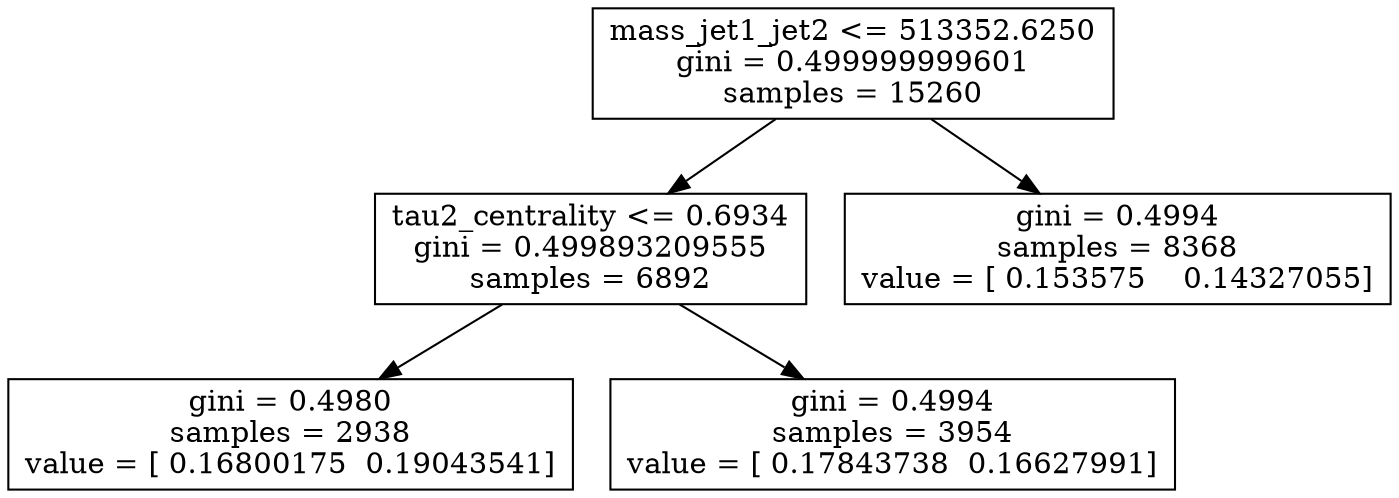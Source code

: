 digraph Tree {
0 [label="mass_jet1_jet2 <= 513352.6250\ngini = 0.499999999601\nsamples = 15260", shape="box"] ;
1 [label="tau2_centrality <= 0.6934\ngini = 0.499893209555\nsamples = 6892", shape="box"] ;
0 -> 1 ;
2 [label="gini = 0.4980\nsamples = 2938\nvalue = [ 0.16800175  0.19043541]", shape="box"] ;
1 -> 2 ;
3 [label="gini = 0.4994\nsamples = 3954\nvalue = [ 0.17843738  0.16627991]", shape="box"] ;
1 -> 3 ;
4 [label="gini = 0.4994\nsamples = 8368\nvalue = [ 0.153575    0.14327055]", shape="box"] ;
0 -> 4 ;
}